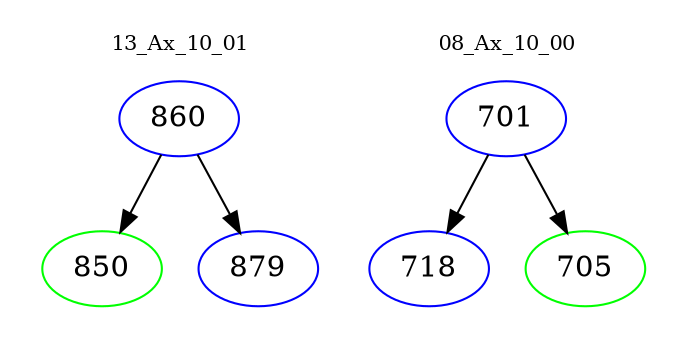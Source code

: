 digraph{
subgraph cluster_0 {
color = white
label = "13_Ax_10_01";
fontsize=10;
T0_860 [label="860", color="blue"]
T0_860 -> T0_850 [color="black"]
T0_850 [label="850", color="green"]
T0_860 -> T0_879 [color="black"]
T0_879 [label="879", color="blue"]
}
subgraph cluster_1 {
color = white
label = "08_Ax_10_00";
fontsize=10;
T1_701 [label="701", color="blue"]
T1_701 -> T1_718 [color="black"]
T1_718 [label="718", color="blue"]
T1_701 -> T1_705 [color="black"]
T1_705 [label="705", color="green"]
}
}

